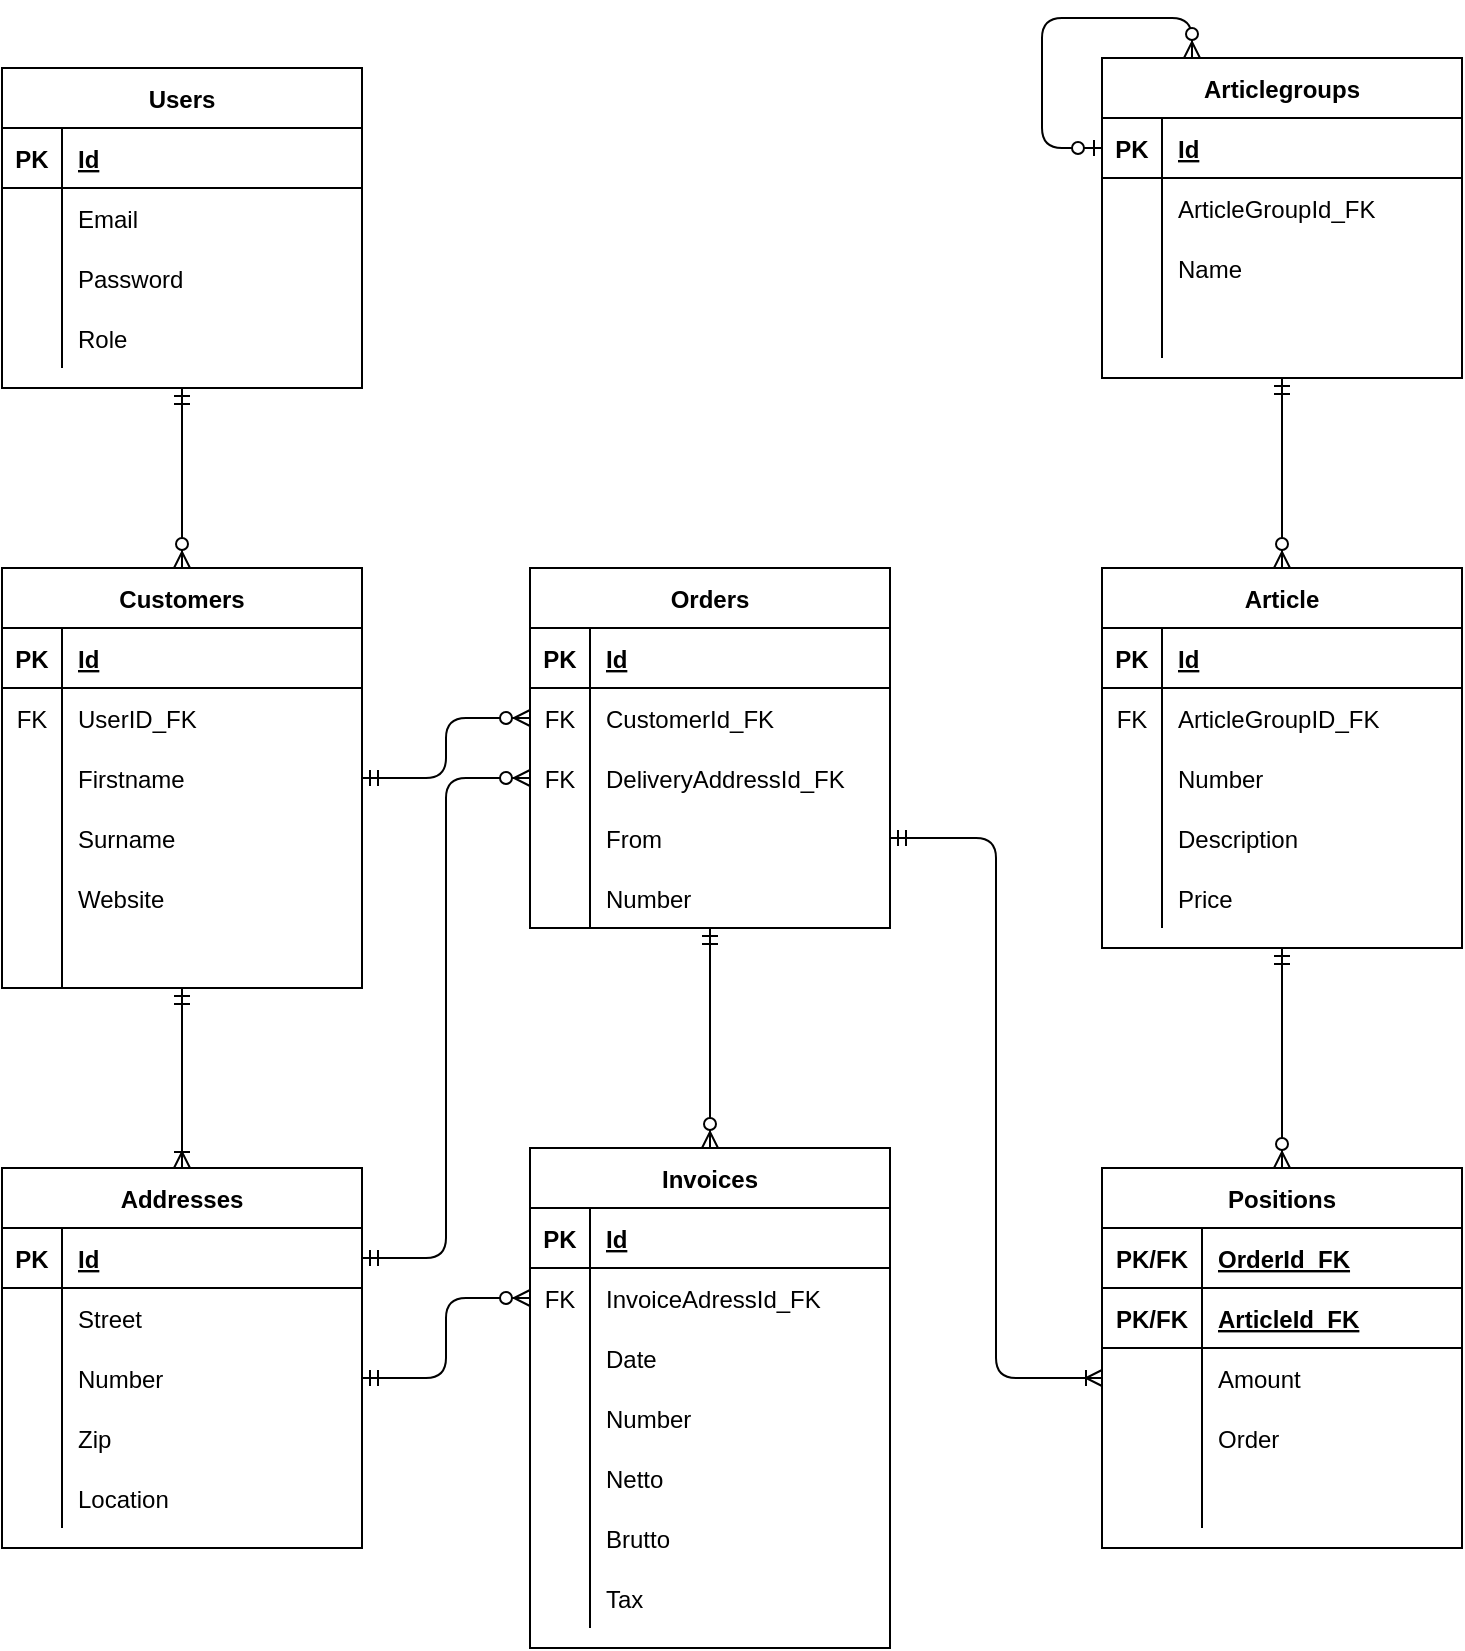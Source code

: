 <mxfile version="14.6.13" type="device"><diagram id="Kxcb5mPNRNc-xJMmo9NH" name="Page-1"><mxGraphModel dx="2942" dy="1182" grid="1" gridSize="10" guides="1" tooltips="1" connect="1" arrows="1" fold="1" page="1" pageScale="1" pageWidth="827" pageHeight="1169" background="#FFFFFF" math="0" shadow="0"><root><mxCell id="0"/><mxCell id="1" parent="0"/><mxCell id="u5Si4nMv4X4CJEKf9-_6-3" style="edgeStyle=orthogonalEdgeStyle;orthogonalLoop=1;jettySize=auto;html=1;exitX=0.5;exitY=1;exitDx=0;exitDy=0;entryX=0.5;entryY=0;entryDx=0;entryDy=0;startArrow=ERmandOne;startFill=0;endArrow=ERzeroToMany;endFill=1;" parent="1" source="sY8IPtH4UnmS44psFLrr-1" target="sY8IPtH4UnmS44psFLrr-14" edge="1"><mxGeometry relative="1" as="geometry"/></mxCell><mxCell id="sY8IPtH4UnmS44psFLrr-1" value="Users" style="shape=table;startSize=30;container=1;collapsible=1;childLayout=tableLayout;fixedRows=1;rowLines=0;fontStyle=1;align=center;resizeLast=1;" parent="1" vertex="1"><mxGeometry x="60" y="70" width="180" height="160" as="geometry"/></mxCell><mxCell id="sY8IPtH4UnmS44psFLrr-2" value="" style="shape=partialRectangle;collapsible=0;dropTarget=0;pointerEvents=0;fillColor=none;top=0;left=0;bottom=1;right=0;points=[[0,0.5],[1,0.5]];portConstraint=eastwest;" parent="sY8IPtH4UnmS44psFLrr-1" vertex="1"><mxGeometry y="30" width="180" height="30" as="geometry"/></mxCell><mxCell id="sY8IPtH4UnmS44psFLrr-3" value="PK" style="shape=partialRectangle;connectable=0;fillColor=none;top=0;left=0;bottom=0;right=0;fontStyle=1;overflow=hidden;" parent="sY8IPtH4UnmS44psFLrr-2" vertex="1"><mxGeometry width="30" height="30" as="geometry"/></mxCell><mxCell id="sY8IPtH4UnmS44psFLrr-4" value="Id" style="shape=partialRectangle;connectable=0;fillColor=none;top=0;left=0;bottom=0;right=0;align=left;spacingLeft=6;fontStyle=5;overflow=hidden;" parent="sY8IPtH4UnmS44psFLrr-2" vertex="1"><mxGeometry x="30" width="150" height="30" as="geometry"/></mxCell><mxCell id="sY8IPtH4UnmS44psFLrr-5" value="" style="shape=partialRectangle;collapsible=0;dropTarget=0;pointerEvents=0;fillColor=none;top=0;left=0;bottom=0;right=0;points=[[0,0.5],[1,0.5]];portConstraint=eastwest;" parent="sY8IPtH4UnmS44psFLrr-1" vertex="1"><mxGeometry y="60" width="180" height="30" as="geometry"/></mxCell><mxCell id="sY8IPtH4UnmS44psFLrr-6" value="" style="shape=partialRectangle;connectable=0;fillColor=none;top=0;left=0;bottom=0;right=0;editable=1;overflow=hidden;" parent="sY8IPtH4UnmS44psFLrr-5" vertex="1"><mxGeometry width="30" height="30" as="geometry"/></mxCell><mxCell id="sY8IPtH4UnmS44psFLrr-7" value="Email" style="shape=partialRectangle;connectable=0;fillColor=none;top=0;left=0;bottom=0;right=0;align=left;spacingLeft=6;overflow=hidden;" parent="sY8IPtH4UnmS44psFLrr-5" vertex="1"><mxGeometry x="30" width="150" height="30" as="geometry"/></mxCell><mxCell id="sY8IPtH4UnmS44psFLrr-8" value="" style="shape=partialRectangle;collapsible=0;dropTarget=0;pointerEvents=0;fillColor=none;top=0;left=0;bottom=0;right=0;points=[[0,0.5],[1,0.5]];portConstraint=eastwest;" parent="sY8IPtH4UnmS44psFLrr-1" vertex="1"><mxGeometry y="90" width="180" height="30" as="geometry"/></mxCell><mxCell id="sY8IPtH4UnmS44psFLrr-9" value="" style="shape=partialRectangle;connectable=0;fillColor=none;top=0;left=0;bottom=0;right=0;editable=1;overflow=hidden;" parent="sY8IPtH4UnmS44psFLrr-8" vertex="1"><mxGeometry width="30" height="30" as="geometry"/></mxCell><mxCell id="sY8IPtH4UnmS44psFLrr-10" value="Password" style="shape=partialRectangle;connectable=0;fillColor=none;top=0;left=0;bottom=0;right=0;align=left;spacingLeft=6;overflow=hidden;" parent="sY8IPtH4UnmS44psFLrr-8" vertex="1"><mxGeometry x="30" width="150" height="30" as="geometry"/></mxCell><mxCell id="sY8IPtH4UnmS44psFLrr-11" value="" style="shape=partialRectangle;collapsible=0;dropTarget=0;pointerEvents=0;fillColor=none;top=0;left=0;bottom=0;right=0;points=[[0,0.5],[1,0.5]];portConstraint=eastwest;" parent="sY8IPtH4UnmS44psFLrr-1" vertex="1"><mxGeometry y="120" width="180" height="30" as="geometry"/></mxCell><mxCell id="sY8IPtH4UnmS44psFLrr-12" value="" style="shape=partialRectangle;connectable=0;fillColor=none;top=0;left=0;bottom=0;right=0;editable=1;overflow=hidden;" parent="sY8IPtH4UnmS44psFLrr-11" vertex="1"><mxGeometry width="30" height="30" as="geometry"/></mxCell><mxCell id="sY8IPtH4UnmS44psFLrr-13" value="Role" style="shape=partialRectangle;connectable=0;fillColor=none;top=0;left=0;bottom=0;right=0;align=left;spacingLeft=6;overflow=hidden;" parent="sY8IPtH4UnmS44psFLrr-11" vertex="1"><mxGeometry x="30" width="150" height="30" as="geometry"/></mxCell><mxCell id="sY8IPtH4UnmS44psFLrr-14" value="Customers" style="shape=table;startSize=30;container=1;collapsible=1;childLayout=tableLayout;fixedRows=1;rowLines=0;fontStyle=1;align=center;resizeLast=1;" parent="1" vertex="1"><mxGeometry x="60" y="320" width="180" height="210" as="geometry"/></mxCell><mxCell id="sY8IPtH4UnmS44psFLrr-15" value="" style="shape=partialRectangle;collapsible=0;dropTarget=0;pointerEvents=0;fillColor=none;top=0;left=0;bottom=1;right=0;points=[[0,0.5],[1,0.5]];portConstraint=eastwest;" parent="sY8IPtH4UnmS44psFLrr-14" vertex="1"><mxGeometry y="30" width="180" height="30" as="geometry"/></mxCell><mxCell id="sY8IPtH4UnmS44psFLrr-16" value="PK" style="shape=partialRectangle;connectable=0;fillColor=none;top=0;left=0;bottom=0;right=0;fontStyle=1;overflow=hidden;" parent="sY8IPtH4UnmS44psFLrr-15" vertex="1"><mxGeometry width="30" height="30" as="geometry"/></mxCell><mxCell id="sY8IPtH4UnmS44psFLrr-17" value="Id" style="shape=partialRectangle;connectable=0;fillColor=none;top=0;left=0;bottom=0;right=0;align=left;spacingLeft=6;fontStyle=5;overflow=hidden;" parent="sY8IPtH4UnmS44psFLrr-15" vertex="1"><mxGeometry x="30" width="150" height="30" as="geometry"/></mxCell><mxCell id="sY8IPtH4UnmS44psFLrr-18" value="" style="shape=partialRectangle;collapsible=0;dropTarget=0;pointerEvents=0;fillColor=none;top=0;left=0;bottom=0;right=0;points=[[0,0.5],[1,0.5]];portConstraint=eastwest;" parent="sY8IPtH4UnmS44psFLrr-14" vertex="1"><mxGeometry y="60" width="180" height="30" as="geometry"/></mxCell><mxCell id="sY8IPtH4UnmS44psFLrr-19" value="FK" style="shape=partialRectangle;connectable=0;fillColor=none;top=0;left=0;bottom=0;right=0;editable=1;overflow=hidden;" parent="sY8IPtH4UnmS44psFLrr-18" vertex="1"><mxGeometry width="30" height="30" as="geometry"/></mxCell><mxCell id="sY8IPtH4UnmS44psFLrr-20" value="UserID_FK" style="shape=partialRectangle;connectable=0;fillColor=none;top=0;left=0;bottom=0;right=0;align=left;spacingLeft=6;overflow=hidden;" parent="sY8IPtH4UnmS44psFLrr-18" vertex="1"><mxGeometry x="30" width="150" height="30" as="geometry"/></mxCell><mxCell id="sY8IPtH4UnmS44psFLrr-21" value="" style="shape=partialRectangle;collapsible=0;dropTarget=0;pointerEvents=0;fillColor=none;top=0;left=0;bottom=0;right=0;points=[[0,0.5],[1,0.5]];portConstraint=eastwest;" parent="sY8IPtH4UnmS44psFLrr-14" vertex="1"><mxGeometry y="90" width="180" height="30" as="geometry"/></mxCell><mxCell id="sY8IPtH4UnmS44psFLrr-22" value="" style="shape=partialRectangle;connectable=0;fillColor=none;top=0;left=0;bottom=0;right=0;editable=1;overflow=hidden;" parent="sY8IPtH4UnmS44psFLrr-21" vertex="1"><mxGeometry width="30" height="30" as="geometry"/></mxCell><mxCell id="sY8IPtH4UnmS44psFLrr-23" value="Firstname" style="shape=partialRectangle;connectable=0;fillColor=none;top=0;left=0;bottom=0;right=0;align=left;spacingLeft=6;overflow=hidden;" parent="sY8IPtH4UnmS44psFLrr-21" vertex="1"><mxGeometry x="30" width="150" height="30" as="geometry"/></mxCell><mxCell id="sY8IPtH4UnmS44psFLrr-24" value="" style="shape=partialRectangle;collapsible=0;dropTarget=0;pointerEvents=0;fillColor=none;top=0;left=0;bottom=0;right=0;points=[[0,0.5],[1,0.5]];portConstraint=eastwest;" parent="sY8IPtH4UnmS44psFLrr-14" vertex="1"><mxGeometry y="120" width="180" height="30" as="geometry"/></mxCell><mxCell id="sY8IPtH4UnmS44psFLrr-25" value="" style="shape=partialRectangle;connectable=0;fillColor=none;top=0;left=0;bottom=0;right=0;editable=1;overflow=hidden;" parent="sY8IPtH4UnmS44psFLrr-24" vertex="1"><mxGeometry width="30" height="30" as="geometry"/></mxCell><mxCell id="sY8IPtH4UnmS44psFLrr-26" value="Surname" style="shape=partialRectangle;connectable=0;fillColor=none;top=0;left=0;bottom=0;right=0;align=left;spacingLeft=6;overflow=hidden;" parent="sY8IPtH4UnmS44psFLrr-24" vertex="1"><mxGeometry x="30" width="150" height="30" as="geometry"/></mxCell><mxCell id="sY8IPtH4UnmS44psFLrr-27" value="" style="shape=partialRectangle;collapsible=0;dropTarget=0;pointerEvents=0;fillColor=none;top=0;left=0;bottom=0;right=0;points=[[0,0.5],[1,0.5]];portConstraint=eastwest;" parent="sY8IPtH4UnmS44psFLrr-14" vertex="1"><mxGeometry y="150" width="180" height="30" as="geometry"/></mxCell><mxCell id="sY8IPtH4UnmS44psFLrr-28" value="" style="shape=partialRectangle;connectable=0;fillColor=none;top=0;left=0;bottom=0;right=0;editable=1;overflow=hidden;" parent="sY8IPtH4UnmS44psFLrr-27" vertex="1"><mxGeometry width="30" height="30" as="geometry"/></mxCell><mxCell id="sY8IPtH4UnmS44psFLrr-29" value="Website" style="shape=partialRectangle;connectable=0;fillColor=none;top=0;left=0;bottom=0;right=0;align=left;spacingLeft=6;overflow=hidden;" parent="sY8IPtH4UnmS44psFLrr-27" vertex="1"><mxGeometry x="30" width="150" height="30" as="geometry"/></mxCell><mxCell id="sY8IPtH4UnmS44psFLrr-30" value="" style="shape=partialRectangle;collapsible=0;dropTarget=0;pointerEvents=0;fillColor=none;top=0;left=0;bottom=0;right=0;points=[[0,0.5],[1,0.5]];portConstraint=eastwest;" parent="sY8IPtH4UnmS44psFLrr-14" vertex="1"><mxGeometry y="180" width="180" height="30" as="geometry"/></mxCell><mxCell id="sY8IPtH4UnmS44psFLrr-31" value="" style="shape=partialRectangle;connectable=0;fillColor=none;top=0;left=0;bottom=0;right=0;editable=1;overflow=hidden;" parent="sY8IPtH4UnmS44psFLrr-30" vertex="1"><mxGeometry width="30" height="30" as="geometry"/></mxCell><mxCell id="sY8IPtH4UnmS44psFLrr-32" value="" style="shape=partialRectangle;connectable=0;fillColor=none;top=0;left=0;bottom=0;right=0;align=left;spacingLeft=6;overflow=hidden;" parent="sY8IPtH4UnmS44psFLrr-30" vertex="1"><mxGeometry x="30" width="150" height="30" as="geometry"/></mxCell><mxCell id="sY8IPtH4UnmS44psFLrr-46" value="Addresses" style="shape=table;startSize=30;container=1;collapsible=1;childLayout=tableLayout;fixedRows=1;rowLines=0;fontStyle=1;align=center;resizeLast=1;" parent="1" vertex="1"><mxGeometry x="60" y="620" width="180" height="190" as="geometry"/></mxCell><mxCell id="sY8IPtH4UnmS44psFLrr-47" value="" style="shape=partialRectangle;collapsible=0;dropTarget=0;pointerEvents=0;fillColor=none;top=0;left=0;bottom=1;right=0;points=[[0,0.5],[1,0.5]];portConstraint=eastwest;" parent="sY8IPtH4UnmS44psFLrr-46" vertex="1"><mxGeometry y="30" width="180" height="30" as="geometry"/></mxCell><mxCell id="sY8IPtH4UnmS44psFLrr-48" value="PK" style="shape=partialRectangle;connectable=0;fillColor=none;top=0;left=0;bottom=0;right=0;fontStyle=1;overflow=hidden;" parent="sY8IPtH4UnmS44psFLrr-47" vertex="1"><mxGeometry width="30" height="30" as="geometry"/></mxCell><mxCell id="sY8IPtH4UnmS44psFLrr-49" value="Id" style="shape=partialRectangle;connectable=0;fillColor=none;top=0;left=0;bottom=0;right=0;align=left;spacingLeft=6;fontStyle=5;overflow=hidden;" parent="sY8IPtH4UnmS44psFLrr-47" vertex="1"><mxGeometry x="30" width="150" height="30" as="geometry"/></mxCell><mxCell id="sY8IPtH4UnmS44psFLrr-50" value="" style="shape=partialRectangle;collapsible=0;dropTarget=0;pointerEvents=0;fillColor=none;top=0;left=0;bottom=0;right=0;points=[[0,0.5],[1,0.5]];portConstraint=eastwest;" parent="sY8IPtH4UnmS44psFLrr-46" vertex="1"><mxGeometry y="60" width="180" height="30" as="geometry"/></mxCell><mxCell id="sY8IPtH4UnmS44psFLrr-51" value="" style="shape=partialRectangle;connectable=0;fillColor=none;top=0;left=0;bottom=0;right=0;editable=1;overflow=hidden;" parent="sY8IPtH4UnmS44psFLrr-50" vertex="1"><mxGeometry width="30" height="30" as="geometry"/></mxCell><mxCell id="sY8IPtH4UnmS44psFLrr-52" value="Street" style="shape=partialRectangle;connectable=0;fillColor=none;top=0;left=0;bottom=0;right=0;align=left;spacingLeft=6;overflow=hidden;" parent="sY8IPtH4UnmS44psFLrr-50" vertex="1"><mxGeometry x="30" width="150" height="30" as="geometry"/></mxCell><mxCell id="sY8IPtH4UnmS44psFLrr-53" value="" style="shape=partialRectangle;collapsible=0;dropTarget=0;pointerEvents=0;fillColor=none;top=0;left=0;bottom=0;right=0;points=[[0,0.5],[1,0.5]];portConstraint=eastwest;" parent="sY8IPtH4UnmS44psFLrr-46" vertex="1"><mxGeometry y="90" width="180" height="30" as="geometry"/></mxCell><mxCell id="sY8IPtH4UnmS44psFLrr-54" value="" style="shape=partialRectangle;connectable=0;fillColor=none;top=0;left=0;bottom=0;right=0;editable=1;overflow=hidden;" parent="sY8IPtH4UnmS44psFLrr-53" vertex="1"><mxGeometry width="30" height="30" as="geometry"/></mxCell><mxCell id="sY8IPtH4UnmS44psFLrr-55" value="Number" style="shape=partialRectangle;connectable=0;fillColor=none;top=0;left=0;bottom=0;right=0;align=left;spacingLeft=6;overflow=hidden;" parent="sY8IPtH4UnmS44psFLrr-53" vertex="1"><mxGeometry x="30" width="150" height="30" as="geometry"/></mxCell><mxCell id="sY8IPtH4UnmS44psFLrr-56" value="" style="shape=partialRectangle;collapsible=0;dropTarget=0;pointerEvents=0;fillColor=none;top=0;left=0;bottom=0;right=0;points=[[0,0.5],[1,0.5]];portConstraint=eastwest;" parent="sY8IPtH4UnmS44psFLrr-46" vertex="1"><mxGeometry y="120" width="180" height="30" as="geometry"/></mxCell><mxCell id="sY8IPtH4UnmS44psFLrr-57" value="" style="shape=partialRectangle;connectable=0;fillColor=none;top=0;left=0;bottom=0;right=0;editable=1;overflow=hidden;" parent="sY8IPtH4UnmS44psFLrr-56" vertex="1"><mxGeometry width="30" height="30" as="geometry"/></mxCell><mxCell id="sY8IPtH4UnmS44psFLrr-58" value="Zip" style="shape=partialRectangle;connectable=0;fillColor=none;top=0;left=0;bottom=0;right=0;align=left;spacingLeft=6;overflow=hidden;" parent="sY8IPtH4UnmS44psFLrr-56" vertex="1"><mxGeometry x="30" width="150" height="30" as="geometry"/></mxCell><mxCell id="1gwZKaZB-Pj50BOjVo-m-11" value="" style="shape=partialRectangle;collapsible=0;dropTarget=0;pointerEvents=0;fillColor=none;top=0;left=0;bottom=0;right=0;points=[[0,0.5],[1,0.5]];portConstraint=eastwest;" vertex="1" parent="sY8IPtH4UnmS44psFLrr-46"><mxGeometry y="150" width="180" height="30" as="geometry"/></mxCell><mxCell id="1gwZKaZB-Pj50BOjVo-m-12" value="" style="shape=partialRectangle;connectable=0;fillColor=none;top=0;left=0;bottom=0;right=0;editable=1;overflow=hidden;" vertex="1" parent="1gwZKaZB-Pj50BOjVo-m-11"><mxGeometry width="30" height="30" as="geometry"/></mxCell><mxCell id="1gwZKaZB-Pj50BOjVo-m-13" value="Location" style="shape=partialRectangle;connectable=0;fillColor=none;top=0;left=0;bottom=0;right=0;align=left;spacingLeft=6;overflow=hidden;" vertex="1" parent="1gwZKaZB-Pj50BOjVo-m-11"><mxGeometry x="30" width="150" height="30" as="geometry"/></mxCell><mxCell id="u5Si4nMv4X4CJEKf9-_6-6" style="edgeStyle=orthogonalEdgeStyle;orthogonalLoop=1;jettySize=auto;html=1;exitX=0.5;exitY=1;exitDx=0;exitDy=0;entryX=0.5;entryY=0;entryDx=0;entryDy=0;startArrow=ERmandOne;startFill=0;endArrow=ERzeroToMany;endFill=1;" parent="1" source="sY8IPtH4UnmS44psFLrr-59" target="sY8IPtH4UnmS44psFLrr-72" edge="1"><mxGeometry relative="1" as="geometry"/></mxCell><mxCell id="sY8IPtH4UnmS44psFLrr-59" value="Orders" style="shape=table;startSize=30;container=1;collapsible=1;childLayout=tableLayout;fixedRows=1;rowLines=0;fontStyle=1;align=center;resizeLast=1;" parent="1" vertex="1"><mxGeometry x="324" y="320" width="180" height="180" as="geometry"/></mxCell><mxCell id="sY8IPtH4UnmS44psFLrr-60" value="" style="shape=partialRectangle;collapsible=0;dropTarget=0;pointerEvents=0;fillColor=none;top=0;left=0;bottom=1;right=0;points=[[0,0.5],[1,0.5]];portConstraint=eastwest;" parent="sY8IPtH4UnmS44psFLrr-59" vertex="1"><mxGeometry y="30" width="180" height="30" as="geometry"/></mxCell><mxCell id="sY8IPtH4UnmS44psFLrr-61" value="PK" style="shape=partialRectangle;connectable=0;fillColor=none;top=0;left=0;bottom=0;right=0;fontStyle=1;overflow=hidden;" parent="sY8IPtH4UnmS44psFLrr-60" vertex="1"><mxGeometry width="30" height="30" as="geometry"/></mxCell><mxCell id="sY8IPtH4UnmS44psFLrr-62" value="Id" style="shape=partialRectangle;connectable=0;fillColor=none;top=0;left=0;bottom=0;right=0;align=left;spacingLeft=6;fontStyle=5;overflow=hidden;" parent="sY8IPtH4UnmS44psFLrr-60" vertex="1"><mxGeometry x="30" width="150" height="30" as="geometry"/></mxCell><mxCell id="1gwZKaZB-Pj50BOjVo-m-5" value="" style="shape=partialRectangle;collapsible=0;dropTarget=0;pointerEvents=0;fillColor=none;top=0;left=0;bottom=0;right=0;points=[[0,0.5],[1,0.5]];portConstraint=eastwest;" vertex="1" parent="sY8IPtH4UnmS44psFLrr-59"><mxGeometry y="60" width="180" height="30" as="geometry"/></mxCell><mxCell id="1gwZKaZB-Pj50BOjVo-m-6" value="FK" style="shape=partialRectangle;connectable=0;fillColor=none;top=0;left=0;bottom=0;right=0;fontStyle=0;overflow=hidden;" vertex="1" parent="1gwZKaZB-Pj50BOjVo-m-5"><mxGeometry width="30" height="30" as="geometry"/></mxCell><mxCell id="1gwZKaZB-Pj50BOjVo-m-7" value="CustomerId_FK" style="shape=partialRectangle;connectable=0;fillColor=none;top=0;left=0;bottom=0;right=0;align=left;spacingLeft=6;fontStyle=0;overflow=hidden;" vertex="1" parent="1gwZKaZB-Pj50BOjVo-m-5"><mxGeometry x="30" width="150" height="30" as="geometry"/></mxCell><mxCell id="1gwZKaZB-Pj50BOjVo-m-14" value="" style="shape=partialRectangle;collapsible=0;dropTarget=0;pointerEvents=0;fillColor=none;top=0;left=0;bottom=0;right=0;points=[[0,0.5],[1,0.5]];portConstraint=eastwest;" vertex="1" parent="sY8IPtH4UnmS44psFLrr-59"><mxGeometry y="90" width="180" height="30" as="geometry"/></mxCell><mxCell id="1gwZKaZB-Pj50BOjVo-m-15" value="FK" style="shape=partialRectangle;connectable=0;fillColor=none;top=0;left=0;bottom=0;right=0;fontStyle=0;overflow=hidden;" vertex="1" parent="1gwZKaZB-Pj50BOjVo-m-14"><mxGeometry width="30" height="30" as="geometry"/></mxCell><mxCell id="1gwZKaZB-Pj50BOjVo-m-16" value="DeliveryAddressId_FK" style="shape=partialRectangle;connectable=0;fillColor=none;top=0;left=0;bottom=0;right=0;align=left;spacingLeft=6;fontStyle=0;overflow=hidden;" vertex="1" parent="1gwZKaZB-Pj50BOjVo-m-14"><mxGeometry x="30" width="150" height="30" as="geometry"/></mxCell><mxCell id="sY8IPtH4UnmS44psFLrr-63" value="" style="shape=partialRectangle;collapsible=0;dropTarget=0;pointerEvents=0;fillColor=none;top=0;left=0;bottom=0;right=0;points=[[0,0.5],[1,0.5]];portConstraint=eastwest;" parent="sY8IPtH4UnmS44psFLrr-59" vertex="1"><mxGeometry y="120" width="180" height="30" as="geometry"/></mxCell><mxCell id="sY8IPtH4UnmS44psFLrr-64" value="" style="shape=partialRectangle;connectable=0;fillColor=none;top=0;left=0;bottom=0;right=0;editable=1;overflow=hidden;" parent="sY8IPtH4UnmS44psFLrr-63" vertex="1"><mxGeometry width="30" height="30" as="geometry"/></mxCell><mxCell id="sY8IPtH4UnmS44psFLrr-65" value="From" style="shape=partialRectangle;connectable=0;fillColor=none;top=0;left=0;bottom=0;right=0;align=left;spacingLeft=6;overflow=hidden;" parent="sY8IPtH4UnmS44psFLrr-63" vertex="1"><mxGeometry x="30" width="150" height="30" as="geometry"/></mxCell><mxCell id="sY8IPtH4UnmS44psFLrr-66" value="" style="shape=partialRectangle;collapsible=0;dropTarget=0;pointerEvents=0;fillColor=none;top=0;left=0;bottom=0;right=0;points=[[0,0.5],[1,0.5]];portConstraint=eastwest;" parent="sY8IPtH4UnmS44psFLrr-59" vertex="1"><mxGeometry y="150" width="180" height="30" as="geometry"/></mxCell><mxCell id="sY8IPtH4UnmS44psFLrr-67" value="" style="shape=partialRectangle;connectable=0;fillColor=none;top=0;left=0;bottom=0;right=0;editable=1;overflow=hidden;" parent="sY8IPtH4UnmS44psFLrr-66" vertex="1"><mxGeometry width="30" height="30" as="geometry"/></mxCell><mxCell id="sY8IPtH4UnmS44psFLrr-68" value="Number" style="shape=partialRectangle;connectable=0;fillColor=none;top=0;left=0;bottom=0;right=0;align=left;spacingLeft=6;overflow=hidden;" parent="sY8IPtH4UnmS44psFLrr-66" vertex="1"><mxGeometry x="30" width="150" height="30" as="geometry"/></mxCell><mxCell id="sY8IPtH4UnmS44psFLrr-72" value="Invoices" style="shape=table;startSize=30;container=1;collapsible=1;childLayout=tableLayout;fixedRows=1;rowLines=0;fontStyle=1;align=center;resizeLast=1;" parent="1" vertex="1"><mxGeometry x="324" y="610" width="180" height="250" as="geometry"/></mxCell><mxCell id="sY8IPtH4UnmS44psFLrr-73" value="" style="shape=partialRectangle;collapsible=0;dropTarget=0;pointerEvents=0;fillColor=none;top=0;left=0;bottom=1;right=0;points=[[0,0.5],[1,0.5]];portConstraint=eastwest;" parent="sY8IPtH4UnmS44psFLrr-72" vertex="1"><mxGeometry y="30" width="180" height="30" as="geometry"/></mxCell><mxCell id="sY8IPtH4UnmS44psFLrr-74" value="PK" style="shape=partialRectangle;connectable=0;fillColor=none;top=0;left=0;bottom=0;right=0;fontStyle=1;overflow=hidden;" parent="sY8IPtH4UnmS44psFLrr-73" vertex="1"><mxGeometry width="30" height="30" as="geometry"/></mxCell><mxCell id="sY8IPtH4UnmS44psFLrr-75" value="Id" style="shape=partialRectangle;connectable=0;fillColor=none;top=0;left=0;bottom=0;right=0;align=left;spacingLeft=6;fontStyle=5;overflow=hidden;" parent="sY8IPtH4UnmS44psFLrr-73" vertex="1"><mxGeometry x="30" width="150" height="30" as="geometry"/></mxCell><mxCell id="1gwZKaZB-Pj50BOjVo-m-17" value="" style="shape=partialRectangle;collapsible=0;dropTarget=0;pointerEvents=0;fillColor=none;top=0;left=0;bottom=0;right=0;points=[[0,0.5],[1,0.5]];portConstraint=eastwest;" vertex="1" parent="sY8IPtH4UnmS44psFLrr-72"><mxGeometry y="60" width="180" height="30" as="geometry"/></mxCell><mxCell id="1gwZKaZB-Pj50BOjVo-m-18" value="FK" style="shape=partialRectangle;connectable=0;fillColor=none;top=0;left=0;bottom=0;right=0;fontStyle=0;overflow=hidden;" vertex="1" parent="1gwZKaZB-Pj50BOjVo-m-17"><mxGeometry width="30" height="30" as="geometry"/></mxCell><mxCell id="1gwZKaZB-Pj50BOjVo-m-19" value="InvoiceAdressId_FK" style="shape=partialRectangle;connectable=0;fillColor=none;top=0;left=0;bottom=0;right=0;align=left;spacingLeft=6;fontStyle=0;overflow=hidden;" vertex="1" parent="1gwZKaZB-Pj50BOjVo-m-17"><mxGeometry x="30" width="150" height="30" as="geometry"/></mxCell><mxCell id="sY8IPtH4UnmS44psFLrr-76" value="" style="shape=partialRectangle;collapsible=0;dropTarget=0;pointerEvents=0;fillColor=none;top=0;left=0;bottom=0;right=0;points=[[0,0.5],[1,0.5]];portConstraint=eastwest;" parent="sY8IPtH4UnmS44psFLrr-72" vertex="1"><mxGeometry y="90" width="180" height="30" as="geometry"/></mxCell><mxCell id="sY8IPtH4UnmS44psFLrr-77" value="" style="shape=partialRectangle;connectable=0;fillColor=none;top=0;left=0;bottom=0;right=0;editable=1;overflow=hidden;" parent="sY8IPtH4UnmS44psFLrr-76" vertex="1"><mxGeometry width="30" height="30" as="geometry"/></mxCell><mxCell id="sY8IPtH4UnmS44psFLrr-78" value="Date" style="shape=partialRectangle;connectable=0;fillColor=none;top=0;left=0;bottom=0;right=0;align=left;spacingLeft=6;overflow=hidden;" parent="sY8IPtH4UnmS44psFLrr-76" vertex="1"><mxGeometry x="30" width="150" height="30" as="geometry"/></mxCell><mxCell id="sY8IPtH4UnmS44psFLrr-79" value="" style="shape=partialRectangle;collapsible=0;dropTarget=0;pointerEvents=0;fillColor=none;top=0;left=0;bottom=0;right=0;points=[[0,0.5],[1,0.5]];portConstraint=eastwest;" parent="sY8IPtH4UnmS44psFLrr-72" vertex="1"><mxGeometry y="120" width="180" height="30" as="geometry"/></mxCell><mxCell id="sY8IPtH4UnmS44psFLrr-80" value="" style="shape=partialRectangle;connectable=0;fillColor=none;top=0;left=0;bottom=0;right=0;editable=1;overflow=hidden;" parent="sY8IPtH4UnmS44psFLrr-79" vertex="1"><mxGeometry width="30" height="30" as="geometry"/></mxCell><mxCell id="sY8IPtH4UnmS44psFLrr-81" value="Number" style="shape=partialRectangle;connectable=0;fillColor=none;top=0;left=0;bottom=0;right=0;align=left;spacingLeft=6;overflow=hidden;" parent="sY8IPtH4UnmS44psFLrr-79" vertex="1"><mxGeometry x="30" width="150" height="30" as="geometry"/></mxCell><mxCell id="sY8IPtH4UnmS44psFLrr-82" value="" style="shape=partialRectangle;collapsible=0;dropTarget=0;pointerEvents=0;fillColor=none;top=0;left=0;bottom=0;right=0;points=[[0,0.5],[1,0.5]];portConstraint=eastwest;" parent="sY8IPtH4UnmS44psFLrr-72" vertex="1"><mxGeometry y="150" width="180" height="30" as="geometry"/></mxCell><mxCell id="sY8IPtH4UnmS44psFLrr-83" value="" style="shape=partialRectangle;connectable=0;fillColor=none;top=0;left=0;bottom=0;right=0;editable=1;overflow=hidden;" parent="sY8IPtH4UnmS44psFLrr-82" vertex="1"><mxGeometry width="30" height="30" as="geometry"/></mxCell><mxCell id="sY8IPtH4UnmS44psFLrr-84" value="Netto" style="shape=partialRectangle;connectable=0;fillColor=none;top=0;left=0;bottom=0;right=0;align=left;spacingLeft=6;overflow=hidden;" parent="sY8IPtH4UnmS44psFLrr-82" vertex="1"><mxGeometry x="30" width="150" height="30" as="geometry"/></mxCell><mxCell id="1gwZKaZB-Pj50BOjVo-m-20" value="" style="shape=partialRectangle;collapsible=0;dropTarget=0;pointerEvents=0;fillColor=none;top=0;left=0;bottom=0;right=0;points=[[0,0.5],[1,0.5]];portConstraint=eastwest;" vertex="1" parent="sY8IPtH4UnmS44psFLrr-72"><mxGeometry y="180" width="180" height="30" as="geometry"/></mxCell><mxCell id="1gwZKaZB-Pj50BOjVo-m-21" value="" style="shape=partialRectangle;connectable=0;fillColor=none;top=0;left=0;bottom=0;right=0;editable=1;overflow=hidden;" vertex="1" parent="1gwZKaZB-Pj50BOjVo-m-20"><mxGeometry width="30" height="30" as="geometry"/></mxCell><mxCell id="1gwZKaZB-Pj50BOjVo-m-22" value="Brutto" style="shape=partialRectangle;connectable=0;fillColor=none;top=0;left=0;bottom=0;right=0;align=left;spacingLeft=6;overflow=hidden;" vertex="1" parent="1gwZKaZB-Pj50BOjVo-m-20"><mxGeometry x="30" width="150" height="30" as="geometry"/></mxCell><mxCell id="1gwZKaZB-Pj50BOjVo-m-23" value="" style="shape=partialRectangle;collapsible=0;dropTarget=0;pointerEvents=0;fillColor=none;top=0;left=0;bottom=0;right=0;points=[[0,0.5],[1,0.5]];portConstraint=eastwest;" vertex="1" parent="sY8IPtH4UnmS44psFLrr-72"><mxGeometry y="210" width="180" height="30" as="geometry"/></mxCell><mxCell id="1gwZKaZB-Pj50BOjVo-m-24" value="" style="shape=partialRectangle;connectable=0;fillColor=none;top=0;left=0;bottom=0;right=0;editable=1;overflow=hidden;" vertex="1" parent="1gwZKaZB-Pj50BOjVo-m-23"><mxGeometry width="30" height="30" as="geometry"/></mxCell><mxCell id="1gwZKaZB-Pj50BOjVo-m-25" value="Tax" style="shape=partialRectangle;connectable=0;fillColor=none;top=0;left=0;bottom=0;right=0;align=left;spacingLeft=6;overflow=hidden;" vertex="1" parent="1gwZKaZB-Pj50BOjVo-m-23"><mxGeometry x="30" width="150" height="30" as="geometry"/></mxCell><mxCell id="sY8IPtH4UnmS44psFLrr-85" value="Positions" style="shape=table;startSize=30;container=1;collapsible=1;childLayout=tableLayout;fixedRows=1;rowLines=0;fontStyle=1;align=center;resizeLast=1;" parent="1" vertex="1"><mxGeometry x="610" y="620" width="180" height="190" as="geometry"/></mxCell><mxCell id="sY8IPtH4UnmS44psFLrr-86" value="" style="shape=partialRectangle;collapsible=0;dropTarget=0;pointerEvents=0;fillColor=none;top=0;left=0;bottom=1;right=0;points=[[0,0.5],[1,0.5]];portConstraint=eastwest;" parent="sY8IPtH4UnmS44psFLrr-85" vertex="1"><mxGeometry y="30" width="180" height="30" as="geometry"/></mxCell><mxCell id="sY8IPtH4UnmS44psFLrr-87" value="PK/FK" style="shape=partialRectangle;connectable=0;fillColor=none;top=0;left=0;bottom=0;right=0;fontStyle=1;overflow=hidden;" parent="sY8IPtH4UnmS44psFLrr-86" vertex="1"><mxGeometry width="50" height="30" as="geometry"/></mxCell><mxCell id="sY8IPtH4UnmS44psFLrr-88" value="OrderId_FK" style="shape=partialRectangle;connectable=0;fillColor=none;top=0;left=0;bottom=0;right=0;align=left;spacingLeft=6;fontStyle=5;overflow=hidden;" parent="sY8IPtH4UnmS44psFLrr-86" vertex="1"><mxGeometry x="50" width="130" height="30" as="geometry"/></mxCell><mxCell id="1gwZKaZB-Pj50BOjVo-m-2" value="" style="shape=partialRectangle;collapsible=0;dropTarget=0;pointerEvents=0;fillColor=none;top=0;left=0;bottom=1;right=0;points=[[0,0.5],[1,0.5]];portConstraint=eastwest;" vertex="1" parent="sY8IPtH4UnmS44psFLrr-85"><mxGeometry y="60" width="180" height="30" as="geometry"/></mxCell><mxCell id="1gwZKaZB-Pj50BOjVo-m-3" value="PK/FK" style="shape=partialRectangle;connectable=0;fillColor=none;top=0;left=0;bottom=0;right=0;fontStyle=1;overflow=hidden;" vertex="1" parent="1gwZKaZB-Pj50BOjVo-m-2"><mxGeometry width="50" height="30" as="geometry"/></mxCell><mxCell id="1gwZKaZB-Pj50BOjVo-m-4" value="ArticleId_FK" style="shape=partialRectangle;connectable=0;fillColor=none;top=0;left=0;bottom=0;right=0;align=left;spacingLeft=6;fontStyle=5;overflow=hidden;" vertex="1" parent="1gwZKaZB-Pj50BOjVo-m-2"><mxGeometry x="50" width="130" height="30" as="geometry"/></mxCell><mxCell id="sY8IPtH4UnmS44psFLrr-89" value="" style="shape=partialRectangle;collapsible=0;dropTarget=0;pointerEvents=0;fillColor=none;top=0;left=0;bottom=0;right=0;points=[[0,0.5],[1,0.5]];portConstraint=eastwest;" parent="sY8IPtH4UnmS44psFLrr-85" vertex="1"><mxGeometry y="90" width="180" height="30" as="geometry"/></mxCell><mxCell id="sY8IPtH4UnmS44psFLrr-90" value="" style="shape=partialRectangle;connectable=0;fillColor=none;top=0;left=0;bottom=0;right=0;editable=1;overflow=hidden;" parent="sY8IPtH4UnmS44psFLrr-89" vertex="1"><mxGeometry width="50" height="30" as="geometry"/></mxCell><mxCell id="sY8IPtH4UnmS44psFLrr-91" value="Amount" style="shape=partialRectangle;connectable=0;fillColor=none;top=0;left=0;bottom=0;right=0;align=left;spacingLeft=6;overflow=hidden;" parent="sY8IPtH4UnmS44psFLrr-89" vertex="1"><mxGeometry x="50" width="130" height="30" as="geometry"/></mxCell><mxCell id="sY8IPtH4UnmS44psFLrr-92" value="" style="shape=partialRectangle;collapsible=0;dropTarget=0;pointerEvents=0;fillColor=none;top=0;left=0;bottom=0;right=0;points=[[0,0.5],[1,0.5]];portConstraint=eastwest;" parent="sY8IPtH4UnmS44psFLrr-85" vertex="1"><mxGeometry y="120" width="180" height="30" as="geometry"/></mxCell><mxCell id="sY8IPtH4UnmS44psFLrr-93" value="" style="shape=partialRectangle;connectable=0;fillColor=none;top=0;left=0;bottom=0;right=0;editable=1;overflow=hidden;" parent="sY8IPtH4UnmS44psFLrr-92" vertex="1"><mxGeometry width="50" height="30" as="geometry"/></mxCell><mxCell id="sY8IPtH4UnmS44psFLrr-94" value="Order" style="shape=partialRectangle;connectable=0;fillColor=none;top=0;left=0;bottom=0;right=0;align=left;spacingLeft=6;overflow=hidden;" parent="sY8IPtH4UnmS44psFLrr-92" vertex="1"><mxGeometry x="50" width="130" height="30" as="geometry"/></mxCell><mxCell id="sY8IPtH4UnmS44psFLrr-95" value="" style="shape=partialRectangle;collapsible=0;dropTarget=0;pointerEvents=0;fillColor=none;top=0;left=0;bottom=0;right=0;points=[[0,0.5],[1,0.5]];portConstraint=eastwest;" parent="sY8IPtH4UnmS44psFLrr-85" vertex="1"><mxGeometry y="150" width="180" height="30" as="geometry"/></mxCell><mxCell id="sY8IPtH4UnmS44psFLrr-96" value="" style="shape=partialRectangle;connectable=0;fillColor=none;top=0;left=0;bottom=0;right=0;editable=1;overflow=hidden;" parent="sY8IPtH4UnmS44psFLrr-95" vertex="1"><mxGeometry width="50" height="30" as="geometry"/></mxCell><mxCell id="sY8IPtH4UnmS44psFLrr-97" value="" style="shape=partialRectangle;connectable=0;fillColor=none;top=0;left=0;bottom=0;right=0;align=left;spacingLeft=6;overflow=hidden;" parent="sY8IPtH4UnmS44psFLrr-95" vertex="1"><mxGeometry x="50" width="130" height="30" as="geometry"/></mxCell><mxCell id="u5Si4nMv4X4CJEKf9-_6-11" style="edgeStyle=orthogonalEdgeStyle;orthogonalLoop=1;jettySize=auto;html=1;exitX=0.5;exitY=1;exitDx=0;exitDy=0;entryX=0.5;entryY=0;entryDx=0;entryDy=0;startArrow=ERmandOne;startFill=0;endArrow=ERzeroToMany;endFill=1;" parent="1" source="sY8IPtH4UnmS44psFLrr-98" target="sY8IPtH4UnmS44psFLrr-111" edge="1"><mxGeometry relative="1" as="geometry"/></mxCell><mxCell id="sY8IPtH4UnmS44psFLrr-98" value="Articlegroups" style="shape=table;startSize=30;container=1;collapsible=1;childLayout=tableLayout;fixedRows=1;rowLines=0;fontStyle=1;align=center;resizeLast=1;" parent="1" vertex="1"><mxGeometry x="610" y="65" width="180" height="160" as="geometry"/></mxCell><mxCell id="u5Si4nMv4X4CJEKf9-_6-12" style="edgeStyle=orthogonalEdgeStyle;orthogonalLoop=1;jettySize=auto;html=1;exitX=0;exitY=0.5;exitDx=0;exitDy=0;entryX=0.25;entryY=0;entryDx=0;entryDy=0;startArrow=ERzeroToOne;startFill=1;endArrow=ERzeroToMany;endFill=1;" parent="sY8IPtH4UnmS44psFLrr-98" source="sY8IPtH4UnmS44psFLrr-99" target="sY8IPtH4UnmS44psFLrr-98" edge="1"><mxGeometry relative="1" as="geometry"><Array as="points"><mxPoint x="-30" y="45"/><mxPoint x="-30" y="-20"/><mxPoint x="45" y="-20"/></Array></mxGeometry></mxCell><mxCell id="sY8IPtH4UnmS44psFLrr-99" value="" style="shape=partialRectangle;collapsible=0;dropTarget=0;pointerEvents=0;fillColor=none;top=0;left=0;bottom=1;right=0;points=[[0,0.5],[1,0.5]];portConstraint=eastwest;" parent="sY8IPtH4UnmS44psFLrr-98" vertex="1"><mxGeometry y="30" width="180" height="30" as="geometry"/></mxCell><mxCell id="sY8IPtH4UnmS44psFLrr-100" value="PK" style="shape=partialRectangle;connectable=0;fillColor=none;top=0;left=0;bottom=0;right=0;fontStyle=1;overflow=hidden;" parent="sY8IPtH4UnmS44psFLrr-99" vertex="1"><mxGeometry width="30" height="30" as="geometry"/></mxCell><mxCell id="sY8IPtH4UnmS44psFLrr-101" value="Id" style="shape=partialRectangle;connectable=0;fillColor=none;top=0;left=0;bottom=0;right=0;align=left;spacingLeft=6;fontStyle=5;overflow=hidden;" parent="sY8IPtH4UnmS44psFLrr-99" vertex="1"><mxGeometry x="30" width="150" height="30" as="geometry"/></mxCell><mxCell id="sY8IPtH4UnmS44psFLrr-102" value="" style="shape=partialRectangle;collapsible=0;dropTarget=0;pointerEvents=0;fillColor=none;top=0;left=0;bottom=0;right=0;points=[[0,0.5],[1,0.5]];portConstraint=eastwest;" parent="sY8IPtH4UnmS44psFLrr-98" vertex="1"><mxGeometry y="60" width="180" height="30" as="geometry"/></mxCell><mxCell id="sY8IPtH4UnmS44psFLrr-103" value="" style="shape=partialRectangle;connectable=0;fillColor=none;top=0;left=0;bottom=0;right=0;editable=1;overflow=hidden;" parent="sY8IPtH4UnmS44psFLrr-102" vertex="1"><mxGeometry width="30" height="30" as="geometry"/></mxCell><mxCell id="sY8IPtH4UnmS44psFLrr-104" value="ArticleGroupId_FK" style="shape=partialRectangle;connectable=0;fillColor=none;top=0;left=0;bottom=0;right=0;align=left;spacingLeft=6;overflow=hidden;" parent="sY8IPtH4UnmS44psFLrr-102" vertex="1"><mxGeometry x="30" width="150" height="30" as="geometry"/></mxCell><mxCell id="sY8IPtH4UnmS44psFLrr-105" value="" style="shape=partialRectangle;collapsible=0;dropTarget=0;pointerEvents=0;fillColor=none;top=0;left=0;bottom=0;right=0;points=[[0,0.5],[1,0.5]];portConstraint=eastwest;" parent="sY8IPtH4UnmS44psFLrr-98" vertex="1"><mxGeometry y="90" width="180" height="30" as="geometry"/></mxCell><mxCell id="sY8IPtH4UnmS44psFLrr-106" value="" style="shape=partialRectangle;connectable=0;fillColor=none;top=0;left=0;bottom=0;right=0;editable=1;overflow=hidden;" parent="sY8IPtH4UnmS44psFLrr-105" vertex="1"><mxGeometry width="30" height="30" as="geometry"/></mxCell><mxCell id="sY8IPtH4UnmS44psFLrr-107" value="Name" style="shape=partialRectangle;connectable=0;fillColor=none;top=0;left=0;bottom=0;right=0;align=left;spacingLeft=6;overflow=hidden;" parent="sY8IPtH4UnmS44psFLrr-105" vertex="1"><mxGeometry x="30" width="150" height="30" as="geometry"/></mxCell><mxCell id="sY8IPtH4UnmS44psFLrr-108" value="" style="shape=partialRectangle;collapsible=0;dropTarget=0;pointerEvents=0;fillColor=none;top=0;left=0;bottom=0;right=0;points=[[0,0.5],[1,0.5]];portConstraint=eastwest;" parent="sY8IPtH4UnmS44psFLrr-98" vertex="1"><mxGeometry y="120" width="180" height="30" as="geometry"/></mxCell><mxCell id="sY8IPtH4UnmS44psFLrr-109" value="" style="shape=partialRectangle;connectable=0;fillColor=none;top=0;left=0;bottom=0;right=0;editable=1;overflow=hidden;" parent="sY8IPtH4UnmS44psFLrr-108" vertex="1"><mxGeometry width="30" height="30" as="geometry"/></mxCell><mxCell id="sY8IPtH4UnmS44psFLrr-110" value="" style="shape=partialRectangle;connectable=0;fillColor=none;top=0;left=0;bottom=0;right=0;align=left;spacingLeft=6;overflow=hidden;" parent="sY8IPtH4UnmS44psFLrr-108" vertex="1"><mxGeometry x="30" width="150" height="30" as="geometry"/></mxCell><mxCell id="u5Si4nMv4X4CJEKf9-_6-10" style="edgeStyle=orthogonalEdgeStyle;orthogonalLoop=1;jettySize=auto;html=1;exitX=0.5;exitY=1;exitDx=0;exitDy=0;entryX=0.5;entryY=0;entryDx=0;entryDy=0;startArrow=ERmandOne;startFill=0;endArrow=ERzeroToMany;endFill=1;" parent="1" source="sY8IPtH4UnmS44psFLrr-111" target="sY8IPtH4UnmS44psFLrr-85" edge="1"><mxGeometry relative="1" as="geometry"/></mxCell><mxCell id="sY8IPtH4UnmS44psFLrr-111" value="Article" style="shape=table;startSize=30;container=1;collapsible=1;childLayout=tableLayout;fixedRows=1;rowLines=0;fontStyle=1;align=center;resizeLast=1;" parent="1" vertex="1"><mxGeometry x="610" y="320" width="180" height="190" as="geometry"/></mxCell><mxCell id="sY8IPtH4UnmS44psFLrr-112" value="" style="shape=partialRectangle;collapsible=0;dropTarget=0;pointerEvents=0;fillColor=none;top=0;left=0;bottom=1;right=0;points=[[0,0.5],[1,0.5]];portConstraint=eastwest;" parent="sY8IPtH4UnmS44psFLrr-111" vertex="1"><mxGeometry y="30" width="180" height="30" as="geometry"/></mxCell><mxCell id="sY8IPtH4UnmS44psFLrr-113" value="PK" style="shape=partialRectangle;connectable=0;fillColor=none;top=0;left=0;bottom=0;right=0;fontStyle=1;overflow=hidden;" parent="sY8IPtH4UnmS44psFLrr-112" vertex="1"><mxGeometry width="30" height="30" as="geometry"/></mxCell><mxCell id="sY8IPtH4UnmS44psFLrr-114" value="Id" style="shape=partialRectangle;connectable=0;fillColor=none;top=0;left=0;bottom=0;right=0;align=left;spacingLeft=6;fontStyle=5;overflow=hidden;" parent="sY8IPtH4UnmS44psFLrr-112" vertex="1"><mxGeometry x="30" width="150" height="30" as="geometry"/></mxCell><mxCell id="1gwZKaZB-Pj50BOjVo-m-8" value="" style="shape=partialRectangle;collapsible=0;dropTarget=0;pointerEvents=0;fillColor=none;top=0;left=0;bottom=0;right=0;points=[[0,0.5],[1,0.5]];portConstraint=eastwest;" vertex="1" parent="sY8IPtH4UnmS44psFLrr-111"><mxGeometry y="60" width="180" height="30" as="geometry"/></mxCell><mxCell id="1gwZKaZB-Pj50BOjVo-m-9" value="FK" style="shape=partialRectangle;connectable=0;fillColor=none;top=0;left=0;bottom=0;right=0;fontStyle=0;overflow=hidden;" vertex="1" parent="1gwZKaZB-Pj50BOjVo-m-8"><mxGeometry width="30" height="30" as="geometry"/></mxCell><mxCell id="1gwZKaZB-Pj50BOjVo-m-10" value="ArticleGroupID_FK" style="shape=partialRectangle;connectable=0;fillColor=none;top=0;left=0;bottom=0;right=0;align=left;spacingLeft=6;fontStyle=0;overflow=hidden;" vertex="1" parent="1gwZKaZB-Pj50BOjVo-m-8"><mxGeometry x="30" width="150" height="30" as="geometry"/></mxCell><mxCell id="sY8IPtH4UnmS44psFLrr-115" value="" style="shape=partialRectangle;collapsible=0;dropTarget=0;pointerEvents=0;fillColor=none;top=0;left=0;bottom=0;right=0;points=[[0,0.5],[1,0.5]];portConstraint=eastwest;" parent="sY8IPtH4UnmS44psFLrr-111" vertex="1"><mxGeometry y="90" width="180" height="30" as="geometry"/></mxCell><mxCell id="sY8IPtH4UnmS44psFLrr-116" value="" style="shape=partialRectangle;connectable=0;fillColor=none;top=0;left=0;bottom=0;right=0;editable=1;overflow=hidden;" parent="sY8IPtH4UnmS44psFLrr-115" vertex="1"><mxGeometry width="30" height="30" as="geometry"/></mxCell><mxCell id="sY8IPtH4UnmS44psFLrr-117" value="Number" style="shape=partialRectangle;connectable=0;fillColor=none;top=0;left=0;bottom=0;right=0;align=left;spacingLeft=6;overflow=hidden;" parent="sY8IPtH4UnmS44psFLrr-115" vertex="1"><mxGeometry x="30" width="150" height="30" as="geometry"/></mxCell><mxCell id="sY8IPtH4UnmS44psFLrr-118" value="" style="shape=partialRectangle;collapsible=0;dropTarget=0;pointerEvents=0;fillColor=none;top=0;left=0;bottom=0;right=0;points=[[0,0.5],[1,0.5]];portConstraint=eastwest;" parent="sY8IPtH4UnmS44psFLrr-111" vertex="1"><mxGeometry y="120" width="180" height="30" as="geometry"/></mxCell><mxCell id="sY8IPtH4UnmS44psFLrr-119" value="" style="shape=partialRectangle;connectable=0;fillColor=none;top=0;left=0;bottom=0;right=0;editable=1;overflow=hidden;" parent="sY8IPtH4UnmS44psFLrr-118" vertex="1"><mxGeometry width="30" height="30" as="geometry"/></mxCell><mxCell id="sY8IPtH4UnmS44psFLrr-120" value="Description" style="shape=partialRectangle;connectable=0;fillColor=none;top=0;left=0;bottom=0;right=0;align=left;spacingLeft=6;overflow=hidden;" parent="sY8IPtH4UnmS44psFLrr-118" vertex="1"><mxGeometry x="30" width="150" height="30" as="geometry"/></mxCell><mxCell id="sY8IPtH4UnmS44psFLrr-121" value="" style="shape=partialRectangle;collapsible=0;dropTarget=0;pointerEvents=0;fillColor=none;top=0;left=0;bottom=0;right=0;points=[[0,0.5],[1,0.5]];portConstraint=eastwest;" parent="sY8IPtH4UnmS44psFLrr-111" vertex="1"><mxGeometry y="150" width="180" height="30" as="geometry"/></mxCell><mxCell id="sY8IPtH4UnmS44psFLrr-122" value="" style="shape=partialRectangle;connectable=0;fillColor=none;top=0;left=0;bottom=0;right=0;editable=1;overflow=hidden;" parent="sY8IPtH4UnmS44psFLrr-121" vertex="1"><mxGeometry width="30" height="30" as="geometry"/></mxCell><mxCell id="sY8IPtH4UnmS44psFLrr-123" value="Price" style="shape=partialRectangle;connectable=0;fillColor=none;top=0;left=0;bottom=0;right=0;align=left;spacingLeft=6;overflow=hidden;" parent="sY8IPtH4UnmS44psFLrr-121" vertex="1"><mxGeometry x="30" width="150" height="30" as="geometry"/></mxCell><mxCell id="u5Si4nMv4X4CJEKf9-_6-4" style="edgeStyle=orthogonalEdgeStyle;orthogonalLoop=1;jettySize=auto;html=1;exitX=0.5;exitY=1;exitDx=0;exitDy=0;entryX=0.5;entryY=0;entryDx=0;entryDy=0;startArrow=ERmandOne;startFill=0;endArrow=ERoneToMany;endFill=0;" parent="1" source="sY8IPtH4UnmS44psFLrr-14" target="sY8IPtH4UnmS44psFLrr-46" edge="1"><mxGeometry relative="1" as="geometry"><mxPoint x="300" y="550" as="sourcePoint"/><mxPoint x="300" y="640" as="targetPoint"/></mxGeometry></mxCell><mxCell id="u5Si4nMv4X4CJEKf9-_6-5" style="edgeStyle=orthogonalEdgeStyle;orthogonalLoop=1;jettySize=auto;html=1;exitX=1;exitY=0.5;exitDx=0;exitDy=0;entryX=0;entryY=0.5;entryDx=0;entryDy=0;startArrow=ERmandOne;startFill=0;endArrow=ERzeroToMany;endFill=1;" parent="1" source="sY8IPtH4UnmS44psFLrr-21" target="1gwZKaZB-Pj50BOjVo-m-5" edge="1"><mxGeometry relative="1" as="geometry"/></mxCell><mxCell id="u5Si4nMv4X4CJEKf9-_6-7" style="edgeStyle=orthogonalEdgeStyle;orthogonalLoop=1;jettySize=auto;html=1;exitX=1;exitY=0.5;exitDx=0;exitDy=0;entryX=0;entryY=0.5;entryDx=0;entryDy=0;startArrow=ERmandOne;startFill=0;endArrow=ERzeroToMany;endFill=1;" parent="1" source="sY8IPtH4UnmS44psFLrr-47" target="1gwZKaZB-Pj50BOjVo-m-14" edge="1"><mxGeometry relative="1" as="geometry"/></mxCell><mxCell id="u5Si4nMv4X4CJEKf9-_6-8" style="edgeStyle=orthogonalEdgeStyle;orthogonalLoop=1;jettySize=auto;html=1;exitX=1;exitY=0.5;exitDx=0;exitDy=0;entryX=0;entryY=0.5;entryDx=0;entryDy=0;startArrow=ERmandOne;startFill=0;endArrow=ERzeroToMany;endFill=1;" parent="1" source="sY8IPtH4UnmS44psFLrr-53" target="1gwZKaZB-Pj50BOjVo-m-17" edge="1"><mxGeometry relative="1" as="geometry"/></mxCell><mxCell id="u5Si4nMv4X4CJEKf9-_6-9" style="edgeStyle=orthogonalEdgeStyle;orthogonalLoop=1;jettySize=auto;html=1;exitX=1;exitY=0.5;exitDx=0;exitDy=0;entryX=0;entryY=0.5;entryDx=0;entryDy=0;startArrow=ERmandOne;startFill=0;endArrow=ERoneToMany;endFill=0;" parent="1" source="sY8IPtH4UnmS44psFLrr-63" target="sY8IPtH4UnmS44psFLrr-89" edge="1"><mxGeometry relative="1" as="geometry"/></mxCell></root></mxGraphModel></diagram></mxfile>